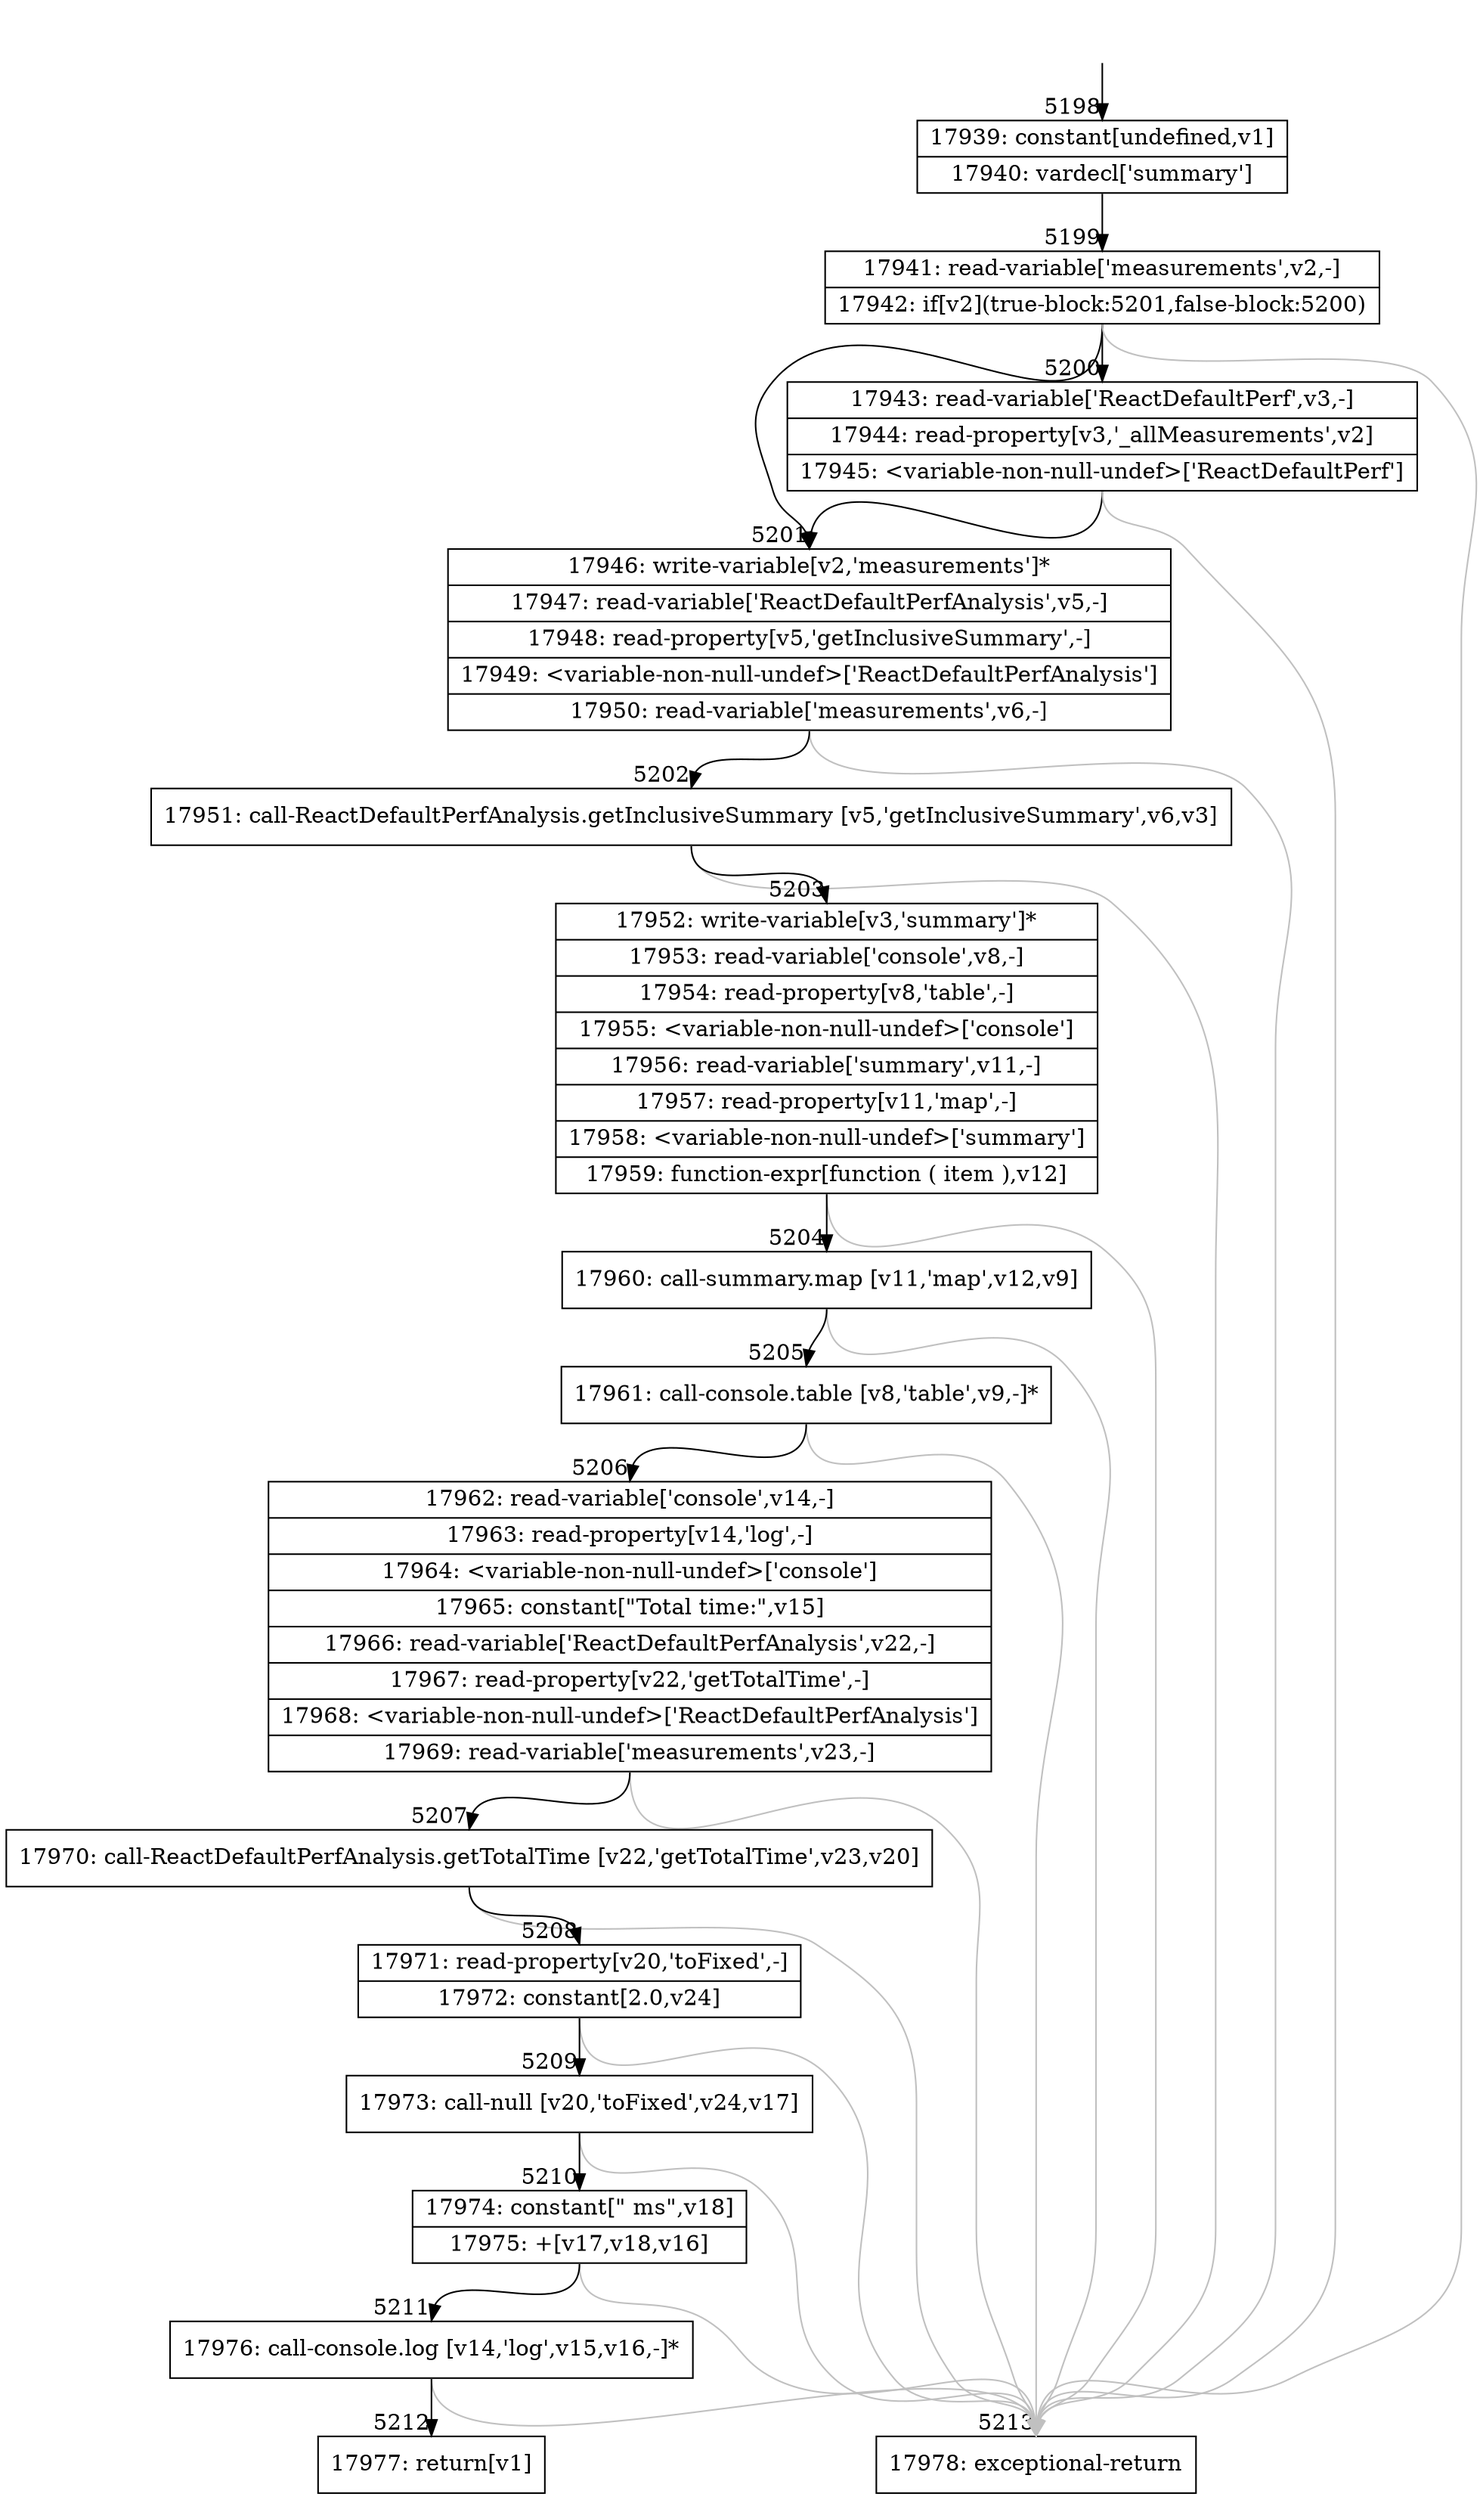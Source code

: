 digraph {
rankdir="TD"
BB_entry351[shape=none,label=""];
BB_entry351 -> BB5198 [tailport=s, headport=n, headlabel="    5198"]
BB5198 [shape=record label="{17939: constant[undefined,v1]|17940: vardecl['summary']}" ] 
BB5198 -> BB5199 [tailport=s, headport=n, headlabel="      5199"]
BB5199 [shape=record label="{17941: read-variable['measurements',v2,-]|17942: if[v2](true-block:5201,false-block:5200)}" ] 
BB5199 -> BB5201 [tailport=s, headport=n, headlabel="      5201"]
BB5199 -> BB5200 [tailport=s, headport=n, headlabel="      5200"]
BB5199 -> BB5213 [tailport=s, headport=n, color=gray, headlabel="      5213"]
BB5200 [shape=record label="{17943: read-variable['ReactDefaultPerf',v3,-]|17944: read-property[v3,'_allMeasurements',v2]|17945: \<variable-non-null-undef\>['ReactDefaultPerf']}" ] 
BB5200 -> BB5201 [tailport=s, headport=n]
BB5200 -> BB5213 [tailport=s, headport=n, color=gray]
BB5201 [shape=record label="{17946: write-variable[v2,'measurements']*|17947: read-variable['ReactDefaultPerfAnalysis',v5,-]|17948: read-property[v5,'getInclusiveSummary',-]|17949: \<variable-non-null-undef\>['ReactDefaultPerfAnalysis']|17950: read-variable['measurements',v6,-]}" ] 
BB5201 -> BB5202 [tailport=s, headport=n, headlabel="      5202"]
BB5201 -> BB5213 [tailport=s, headport=n, color=gray]
BB5202 [shape=record label="{17951: call-ReactDefaultPerfAnalysis.getInclusiveSummary [v5,'getInclusiveSummary',v6,v3]}" ] 
BB5202 -> BB5203 [tailport=s, headport=n, headlabel="      5203"]
BB5202 -> BB5213 [tailport=s, headport=n, color=gray]
BB5203 [shape=record label="{17952: write-variable[v3,'summary']*|17953: read-variable['console',v8,-]|17954: read-property[v8,'table',-]|17955: \<variable-non-null-undef\>['console']|17956: read-variable['summary',v11,-]|17957: read-property[v11,'map',-]|17958: \<variable-non-null-undef\>['summary']|17959: function-expr[function ( item ),v12]}" ] 
BB5203 -> BB5204 [tailport=s, headport=n, headlabel="      5204"]
BB5203 -> BB5213 [tailport=s, headport=n, color=gray]
BB5204 [shape=record label="{17960: call-summary.map [v11,'map',v12,v9]}" ] 
BB5204 -> BB5205 [tailport=s, headport=n, headlabel="      5205"]
BB5204 -> BB5213 [tailport=s, headport=n, color=gray]
BB5205 [shape=record label="{17961: call-console.table [v8,'table',v9,-]*}" ] 
BB5205 -> BB5206 [tailport=s, headport=n, headlabel="      5206"]
BB5205 -> BB5213 [tailport=s, headport=n, color=gray]
BB5206 [shape=record label="{17962: read-variable['console',v14,-]|17963: read-property[v14,'log',-]|17964: \<variable-non-null-undef\>['console']|17965: constant[\"Total time:\",v15]|17966: read-variable['ReactDefaultPerfAnalysis',v22,-]|17967: read-property[v22,'getTotalTime',-]|17968: \<variable-non-null-undef\>['ReactDefaultPerfAnalysis']|17969: read-variable['measurements',v23,-]}" ] 
BB5206 -> BB5207 [tailport=s, headport=n, headlabel="      5207"]
BB5206 -> BB5213 [tailport=s, headport=n, color=gray]
BB5207 [shape=record label="{17970: call-ReactDefaultPerfAnalysis.getTotalTime [v22,'getTotalTime',v23,v20]}" ] 
BB5207 -> BB5208 [tailport=s, headport=n, headlabel="      5208"]
BB5207 -> BB5213 [tailport=s, headport=n, color=gray]
BB5208 [shape=record label="{17971: read-property[v20,'toFixed',-]|17972: constant[2.0,v24]}" ] 
BB5208 -> BB5209 [tailport=s, headport=n, headlabel="      5209"]
BB5208 -> BB5213 [tailport=s, headport=n, color=gray]
BB5209 [shape=record label="{17973: call-null [v20,'toFixed',v24,v17]}" ] 
BB5209 -> BB5210 [tailport=s, headport=n, headlabel="      5210"]
BB5209 -> BB5213 [tailport=s, headport=n, color=gray]
BB5210 [shape=record label="{17974: constant[\" ms\",v18]|17975: +[v17,v18,v16]}" ] 
BB5210 -> BB5211 [tailport=s, headport=n, headlabel="      5211"]
BB5210 -> BB5213 [tailport=s, headport=n, color=gray]
BB5211 [shape=record label="{17976: call-console.log [v14,'log',v15,v16,-]*}" ] 
BB5211 -> BB5212 [tailport=s, headport=n, headlabel="      5212"]
BB5211 -> BB5213 [tailport=s, headport=n, color=gray]
BB5212 [shape=record label="{17977: return[v1]}" ] 
BB5213 [shape=record label="{17978: exceptional-return}" ] 
//#$~ 9445
}
